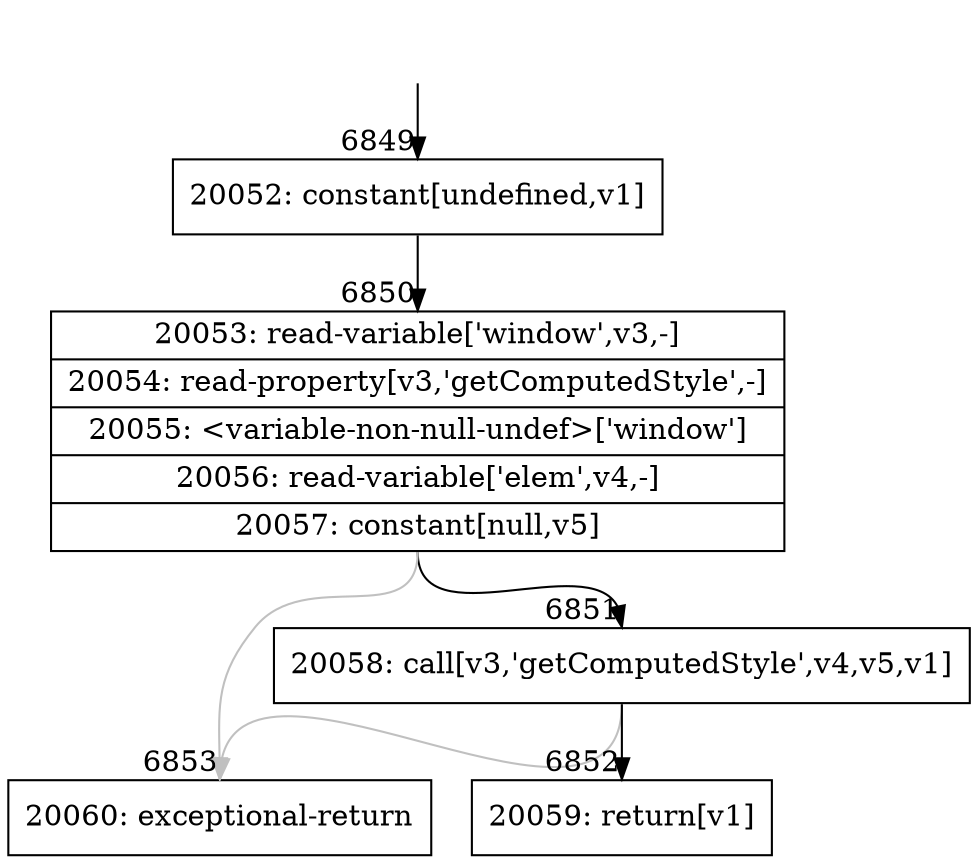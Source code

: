 digraph {
rankdir="TD"
BB_entry430[shape=none,label=""];
BB_entry430 -> BB6849 [tailport=s, headport=n, headlabel="    6849"]
BB6849 [shape=record label="{20052: constant[undefined,v1]}" ] 
BB6849 -> BB6850 [tailport=s, headport=n, headlabel="      6850"]
BB6850 [shape=record label="{20053: read-variable['window',v3,-]|20054: read-property[v3,'getComputedStyle',-]|20055: \<variable-non-null-undef\>['window']|20056: read-variable['elem',v4,-]|20057: constant[null,v5]}" ] 
BB6850 -> BB6851 [tailport=s, headport=n, headlabel="      6851"]
BB6850 -> BB6853 [tailport=s, headport=n, color=gray, headlabel="      6853"]
BB6851 [shape=record label="{20058: call[v3,'getComputedStyle',v4,v5,v1]}" ] 
BB6851 -> BB6852 [tailport=s, headport=n, headlabel="      6852"]
BB6851 -> BB6853 [tailport=s, headport=n, color=gray]
BB6852 [shape=record label="{20059: return[v1]}" ] 
BB6853 [shape=record label="{20060: exceptional-return}" ] 
}

